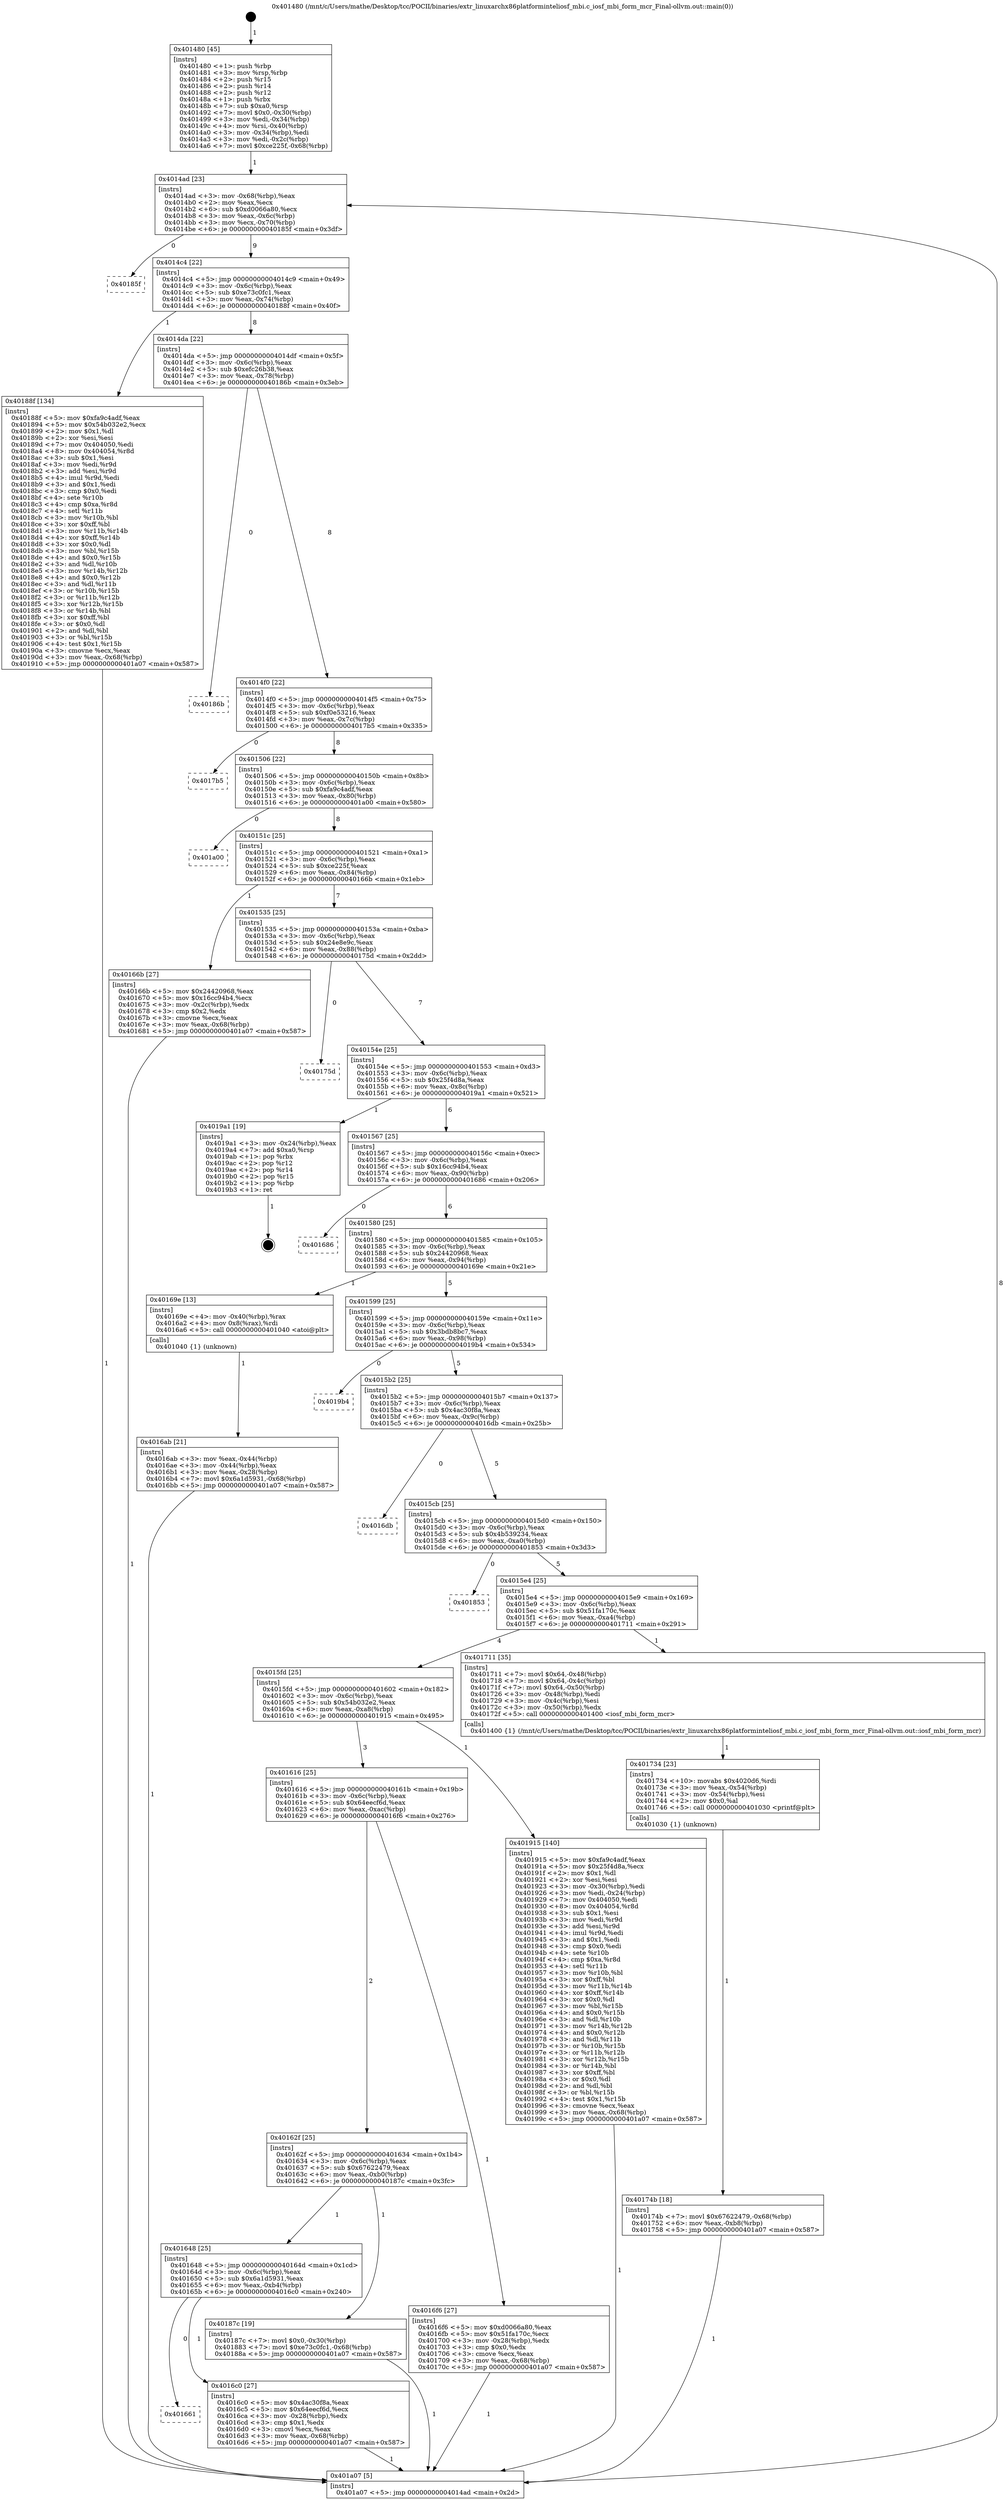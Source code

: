 digraph "0x401480" {
  label = "0x401480 (/mnt/c/Users/mathe/Desktop/tcc/POCII/binaries/extr_linuxarchx86platforminteliosf_mbi.c_iosf_mbi_form_mcr_Final-ollvm.out::main(0))"
  labelloc = "t"
  node[shape=record]

  Entry [label="",width=0.3,height=0.3,shape=circle,fillcolor=black,style=filled]
  "0x4014ad" [label="{
     0x4014ad [23]\l
     | [instrs]\l
     &nbsp;&nbsp;0x4014ad \<+3\>: mov -0x68(%rbp),%eax\l
     &nbsp;&nbsp;0x4014b0 \<+2\>: mov %eax,%ecx\l
     &nbsp;&nbsp;0x4014b2 \<+6\>: sub $0xd0066a80,%ecx\l
     &nbsp;&nbsp;0x4014b8 \<+3\>: mov %eax,-0x6c(%rbp)\l
     &nbsp;&nbsp;0x4014bb \<+3\>: mov %ecx,-0x70(%rbp)\l
     &nbsp;&nbsp;0x4014be \<+6\>: je 000000000040185f \<main+0x3df\>\l
  }"]
  "0x40185f" [label="{
     0x40185f\l
  }", style=dashed]
  "0x4014c4" [label="{
     0x4014c4 [22]\l
     | [instrs]\l
     &nbsp;&nbsp;0x4014c4 \<+5\>: jmp 00000000004014c9 \<main+0x49\>\l
     &nbsp;&nbsp;0x4014c9 \<+3\>: mov -0x6c(%rbp),%eax\l
     &nbsp;&nbsp;0x4014cc \<+5\>: sub $0xe73c0fc1,%eax\l
     &nbsp;&nbsp;0x4014d1 \<+3\>: mov %eax,-0x74(%rbp)\l
     &nbsp;&nbsp;0x4014d4 \<+6\>: je 000000000040188f \<main+0x40f\>\l
  }"]
  Exit [label="",width=0.3,height=0.3,shape=circle,fillcolor=black,style=filled,peripheries=2]
  "0x40188f" [label="{
     0x40188f [134]\l
     | [instrs]\l
     &nbsp;&nbsp;0x40188f \<+5\>: mov $0xfa9c4adf,%eax\l
     &nbsp;&nbsp;0x401894 \<+5\>: mov $0x54b032e2,%ecx\l
     &nbsp;&nbsp;0x401899 \<+2\>: mov $0x1,%dl\l
     &nbsp;&nbsp;0x40189b \<+2\>: xor %esi,%esi\l
     &nbsp;&nbsp;0x40189d \<+7\>: mov 0x404050,%edi\l
     &nbsp;&nbsp;0x4018a4 \<+8\>: mov 0x404054,%r8d\l
     &nbsp;&nbsp;0x4018ac \<+3\>: sub $0x1,%esi\l
     &nbsp;&nbsp;0x4018af \<+3\>: mov %edi,%r9d\l
     &nbsp;&nbsp;0x4018b2 \<+3\>: add %esi,%r9d\l
     &nbsp;&nbsp;0x4018b5 \<+4\>: imul %r9d,%edi\l
     &nbsp;&nbsp;0x4018b9 \<+3\>: and $0x1,%edi\l
     &nbsp;&nbsp;0x4018bc \<+3\>: cmp $0x0,%edi\l
     &nbsp;&nbsp;0x4018bf \<+4\>: sete %r10b\l
     &nbsp;&nbsp;0x4018c3 \<+4\>: cmp $0xa,%r8d\l
     &nbsp;&nbsp;0x4018c7 \<+4\>: setl %r11b\l
     &nbsp;&nbsp;0x4018cb \<+3\>: mov %r10b,%bl\l
     &nbsp;&nbsp;0x4018ce \<+3\>: xor $0xff,%bl\l
     &nbsp;&nbsp;0x4018d1 \<+3\>: mov %r11b,%r14b\l
     &nbsp;&nbsp;0x4018d4 \<+4\>: xor $0xff,%r14b\l
     &nbsp;&nbsp;0x4018d8 \<+3\>: xor $0x0,%dl\l
     &nbsp;&nbsp;0x4018db \<+3\>: mov %bl,%r15b\l
     &nbsp;&nbsp;0x4018de \<+4\>: and $0x0,%r15b\l
     &nbsp;&nbsp;0x4018e2 \<+3\>: and %dl,%r10b\l
     &nbsp;&nbsp;0x4018e5 \<+3\>: mov %r14b,%r12b\l
     &nbsp;&nbsp;0x4018e8 \<+4\>: and $0x0,%r12b\l
     &nbsp;&nbsp;0x4018ec \<+3\>: and %dl,%r11b\l
     &nbsp;&nbsp;0x4018ef \<+3\>: or %r10b,%r15b\l
     &nbsp;&nbsp;0x4018f2 \<+3\>: or %r11b,%r12b\l
     &nbsp;&nbsp;0x4018f5 \<+3\>: xor %r12b,%r15b\l
     &nbsp;&nbsp;0x4018f8 \<+3\>: or %r14b,%bl\l
     &nbsp;&nbsp;0x4018fb \<+3\>: xor $0xff,%bl\l
     &nbsp;&nbsp;0x4018fe \<+3\>: or $0x0,%dl\l
     &nbsp;&nbsp;0x401901 \<+2\>: and %dl,%bl\l
     &nbsp;&nbsp;0x401903 \<+3\>: or %bl,%r15b\l
     &nbsp;&nbsp;0x401906 \<+4\>: test $0x1,%r15b\l
     &nbsp;&nbsp;0x40190a \<+3\>: cmovne %ecx,%eax\l
     &nbsp;&nbsp;0x40190d \<+3\>: mov %eax,-0x68(%rbp)\l
     &nbsp;&nbsp;0x401910 \<+5\>: jmp 0000000000401a07 \<main+0x587\>\l
  }"]
  "0x4014da" [label="{
     0x4014da [22]\l
     | [instrs]\l
     &nbsp;&nbsp;0x4014da \<+5\>: jmp 00000000004014df \<main+0x5f\>\l
     &nbsp;&nbsp;0x4014df \<+3\>: mov -0x6c(%rbp),%eax\l
     &nbsp;&nbsp;0x4014e2 \<+5\>: sub $0xefc26b38,%eax\l
     &nbsp;&nbsp;0x4014e7 \<+3\>: mov %eax,-0x78(%rbp)\l
     &nbsp;&nbsp;0x4014ea \<+6\>: je 000000000040186b \<main+0x3eb\>\l
  }"]
  "0x40174b" [label="{
     0x40174b [18]\l
     | [instrs]\l
     &nbsp;&nbsp;0x40174b \<+7\>: movl $0x67622479,-0x68(%rbp)\l
     &nbsp;&nbsp;0x401752 \<+6\>: mov %eax,-0xb8(%rbp)\l
     &nbsp;&nbsp;0x401758 \<+5\>: jmp 0000000000401a07 \<main+0x587\>\l
  }"]
  "0x40186b" [label="{
     0x40186b\l
  }", style=dashed]
  "0x4014f0" [label="{
     0x4014f0 [22]\l
     | [instrs]\l
     &nbsp;&nbsp;0x4014f0 \<+5\>: jmp 00000000004014f5 \<main+0x75\>\l
     &nbsp;&nbsp;0x4014f5 \<+3\>: mov -0x6c(%rbp),%eax\l
     &nbsp;&nbsp;0x4014f8 \<+5\>: sub $0xf0e53216,%eax\l
     &nbsp;&nbsp;0x4014fd \<+3\>: mov %eax,-0x7c(%rbp)\l
     &nbsp;&nbsp;0x401500 \<+6\>: je 00000000004017b5 \<main+0x335\>\l
  }"]
  "0x401734" [label="{
     0x401734 [23]\l
     | [instrs]\l
     &nbsp;&nbsp;0x401734 \<+10\>: movabs $0x4020d6,%rdi\l
     &nbsp;&nbsp;0x40173e \<+3\>: mov %eax,-0x54(%rbp)\l
     &nbsp;&nbsp;0x401741 \<+3\>: mov -0x54(%rbp),%esi\l
     &nbsp;&nbsp;0x401744 \<+2\>: mov $0x0,%al\l
     &nbsp;&nbsp;0x401746 \<+5\>: call 0000000000401030 \<printf@plt\>\l
     | [calls]\l
     &nbsp;&nbsp;0x401030 \{1\} (unknown)\l
  }"]
  "0x4017b5" [label="{
     0x4017b5\l
  }", style=dashed]
  "0x401506" [label="{
     0x401506 [22]\l
     | [instrs]\l
     &nbsp;&nbsp;0x401506 \<+5\>: jmp 000000000040150b \<main+0x8b\>\l
     &nbsp;&nbsp;0x40150b \<+3\>: mov -0x6c(%rbp),%eax\l
     &nbsp;&nbsp;0x40150e \<+5\>: sub $0xfa9c4adf,%eax\l
     &nbsp;&nbsp;0x401513 \<+3\>: mov %eax,-0x80(%rbp)\l
     &nbsp;&nbsp;0x401516 \<+6\>: je 0000000000401a00 \<main+0x580\>\l
  }"]
  "0x401661" [label="{
     0x401661\l
  }", style=dashed]
  "0x401a00" [label="{
     0x401a00\l
  }", style=dashed]
  "0x40151c" [label="{
     0x40151c [25]\l
     | [instrs]\l
     &nbsp;&nbsp;0x40151c \<+5\>: jmp 0000000000401521 \<main+0xa1\>\l
     &nbsp;&nbsp;0x401521 \<+3\>: mov -0x6c(%rbp),%eax\l
     &nbsp;&nbsp;0x401524 \<+5\>: sub $0xce225f,%eax\l
     &nbsp;&nbsp;0x401529 \<+6\>: mov %eax,-0x84(%rbp)\l
     &nbsp;&nbsp;0x40152f \<+6\>: je 000000000040166b \<main+0x1eb\>\l
  }"]
  "0x4016c0" [label="{
     0x4016c0 [27]\l
     | [instrs]\l
     &nbsp;&nbsp;0x4016c0 \<+5\>: mov $0x4ac30f8a,%eax\l
     &nbsp;&nbsp;0x4016c5 \<+5\>: mov $0x64eecf6d,%ecx\l
     &nbsp;&nbsp;0x4016ca \<+3\>: mov -0x28(%rbp),%edx\l
     &nbsp;&nbsp;0x4016cd \<+3\>: cmp $0x1,%edx\l
     &nbsp;&nbsp;0x4016d0 \<+3\>: cmovl %ecx,%eax\l
     &nbsp;&nbsp;0x4016d3 \<+3\>: mov %eax,-0x68(%rbp)\l
     &nbsp;&nbsp;0x4016d6 \<+5\>: jmp 0000000000401a07 \<main+0x587\>\l
  }"]
  "0x40166b" [label="{
     0x40166b [27]\l
     | [instrs]\l
     &nbsp;&nbsp;0x40166b \<+5\>: mov $0x24420968,%eax\l
     &nbsp;&nbsp;0x401670 \<+5\>: mov $0x16cc94b4,%ecx\l
     &nbsp;&nbsp;0x401675 \<+3\>: mov -0x2c(%rbp),%edx\l
     &nbsp;&nbsp;0x401678 \<+3\>: cmp $0x2,%edx\l
     &nbsp;&nbsp;0x40167b \<+3\>: cmovne %ecx,%eax\l
     &nbsp;&nbsp;0x40167e \<+3\>: mov %eax,-0x68(%rbp)\l
     &nbsp;&nbsp;0x401681 \<+5\>: jmp 0000000000401a07 \<main+0x587\>\l
  }"]
  "0x401535" [label="{
     0x401535 [25]\l
     | [instrs]\l
     &nbsp;&nbsp;0x401535 \<+5\>: jmp 000000000040153a \<main+0xba\>\l
     &nbsp;&nbsp;0x40153a \<+3\>: mov -0x6c(%rbp),%eax\l
     &nbsp;&nbsp;0x40153d \<+5\>: sub $0x24e8e9c,%eax\l
     &nbsp;&nbsp;0x401542 \<+6\>: mov %eax,-0x88(%rbp)\l
     &nbsp;&nbsp;0x401548 \<+6\>: je 000000000040175d \<main+0x2dd\>\l
  }"]
  "0x401a07" [label="{
     0x401a07 [5]\l
     | [instrs]\l
     &nbsp;&nbsp;0x401a07 \<+5\>: jmp 00000000004014ad \<main+0x2d\>\l
  }"]
  "0x401480" [label="{
     0x401480 [45]\l
     | [instrs]\l
     &nbsp;&nbsp;0x401480 \<+1\>: push %rbp\l
     &nbsp;&nbsp;0x401481 \<+3\>: mov %rsp,%rbp\l
     &nbsp;&nbsp;0x401484 \<+2\>: push %r15\l
     &nbsp;&nbsp;0x401486 \<+2\>: push %r14\l
     &nbsp;&nbsp;0x401488 \<+2\>: push %r12\l
     &nbsp;&nbsp;0x40148a \<+1\>: push %rbx\l
     &nbsp;&nbsp;0x40148b \<+7\>: sub $0xa0,%rsp\l
     &nbsp;&nbsp;0x401492 \<+7\>: movl $0x0,-0x30(%rbp)\l
     &nbsp;&nbsp;0x401499 \<+3\>: mov %edi,-0x34(%rbp)\l
     &nbsp;&nbsp;0x40149c \<+4\>: mov %rsi,-0x40(%rbp)\l
     &nbsp;&nbsp;0x4014a0 \<+3\>: mov -0x34(%rbp),%edi\l
     &nbsp;&nbsp;0x4014a3 \<+3\>: mov %edi,-0x2c(%rbp)\l
     &nbsp;&nbsp;0x4014a6 \<+7\>: movl $0xce225f,-0x68(%rbp)\l
  }"]
  "0x401648" [label="{
     0x401648 [25]\l
     | [instrs]\l
     &nbsp;&nbsp;0x401648 \<+5\>: jmp 000000000040164d \<main+0x1cd\>\l
     &nbsp;&nbsp;0x40164d \<+3\>: mov -0x6c(%rbp),%eax\l
     &nbsp;&nbsp;0x401650 \<+5\>: sub $0x6a1d5931,%eax\l
     &nbsp;&nbsp;0x401655 \<+6\>: mov %eax,-0xb4(%rbp)\l
     &nbsp;&nbsp;0x40165b \<+6\>: je 00000000004016c0 \<main+0x240\>\l
  }"]
  "0x40175d" [label="{
     0x40175d\l
  }", style=dashed]
  "0x40154e" [label="{
     0x40154e [25]\l
     | [instrs]\l
     &nbsp;&nbsp;0x40154e \<+5\>: jmp 0000000000401553 \<main+0xd3\>\l
     &nbsp;&nbsp;0x401553 \<+3\>: mov -0x6c(%rbp),%eax\l
     &nbsp;&nbsp;0x401556 \<+5\>: sub $0x25f4d8a,%eax\l
     &nbsp;&nbsp;0x40155b \<+6\>: mov %eax,-0x8c(%rbp)\l
     &nbsp;&nbsp;0x401561 \<+6\>: je 00000000004019a1 \<main+0x521\>\l
  }"]
  "0x40187c" [label="{
     0x40187c [19]\l
     | [instrs]\l
     &nbsp;&nbsp;0x40187c \<+7\>: movl $0x0,-0x30(%rbp)\l
     &nbsp;&nbsp;0x401883 \<+7\>: movl $0xe73c0fc1,-0x68(%rbp)\l
     &nbsp;&nbsp;0x40188a \<+5\>: jmp 0000000000401a07 \<main+0x587\>\l
  }"]
  "0x4019a1" [label="{
     0x4019a1 [19]\l
     | [instrs]\l
     &nbsp;&nbsp;0x4019a1 \<+3\>: mov -0x24(%rbp),%eax\l
     &nbsp;&nbsp;0x4019a4 \<+7\>: add $0xa0,%rsp\l
     &nbsp;&nbsp;0x4019ab \<+1\>: pop %rbx\l
     &nbsp;&nbsp;0x4019ac \<+2\>: pop %r12\l
     &nbsp;&nbsp;0x4019ae \<+2\>: pop %r14\l
     &nbsp;&nbsp;0x4019b0 \<+2\>: pop %r15\l
     &nbsp;&nbsp;0x4019b2 \<+1\>: pop %rbp\l
     &nbsp;&nbsp;0x4019b3 \<+1\>: ret\l
  }"]
  "0x401567" [label="{
     0x401567 [25]\l
     | [instrs]\l
     &nbsp;&nbsp;0x401567 \<+5\>: jmp 000000000040156c \<main+0xec\>\l
     &nbsp;&nbsp;0x40156c \<+3\>: mov -0x6c(%rbp),%eax\l
     &nbsp;&nbsp;0x40156f \<+5\>: sub $0x16cc94b4,%eax\l
     &nbsp;&nbsp;0x401574 \<+6\>: mov %eax,-0x90(%rbp)\l
     &nbsp;&nbsp;0x40157a \<+6\>: je 0000000000401686 \<main+0x206\>\l
  }"]
  "0x40162f" [label="{
     0x40162f [25]\l
     | [instrs]\l
     &nbsp;&nbsp;0x40162f \<+5\>: jmp 0000000000401634 \<main+0x1b4\>\l
     &nbsp;&nbsp;0x401634 \<+3\>: mov -0x6c(%rbp),%eax\l
     &nbsp;&nbsp;0x401637 \<+5\>: sub $0x67622479,%eax\l
     &nbsp;&nbsp;0x40163c \<+6\>: mov %eax,-0xb0(%rbp)\l
     &nbsp;&nbsp;0x401642 \<+6\>: je 000000000040187c \<main+0x3fc\>\l
  }"]
  "0x401686" [label="{
     0x401686\l
  }", style=dashed]
  "0x401580" [label="{
     0x401580 [25]\l
     | [instrs]\l
     &nbsp;&nbsp;0x401580 \<+5\>: jmp 0000000000401585 \<main+0x105\>\l
     &nbsp;&nbsp;0x401585 \<+3\>: mov -0x6c(%rbp),%eax\l
     &nbsp;&nbsp;0x401588 \<+5\>: sub $0x24420968,%eax\l
     &nbsp;&nbsp;0x40158d \<+6\>: mov %eax,-0x94(%rbp)\l
     &nbsp;&nbsp;0x401593 \<+6\>: je 000000000040169e \<main+0x21e\>\l
  }"]
  "0x4016f6" [label="{
     0x4016f6 [27]\l
     | [instrs]\l
     &nbsp;&nbsp;0x4016f6 \<+5\>: mov $0xd0066a80,%eax\l
     &nbsp;&nbsp;0x4016fb \<+5\>: mov $0x51fa170c,%ecx\l
     &nbsp;&nbsp;0x401700 \<+3\>: mov -0x28(%rbp),%edx\l
     &nbsp;&nbsp;0x401703 \<+3\>: cmp $0x0,%edx\l
     &nbsp;&nbsp;0x401706 \<+3\>: cmove %ecx,%eax\l
     &nbsp;&nbsp;0x401709 \<+3\>: mov %eax,-0x68(%rbp)\l
     &nbsp;&nbsp;0x40170c \<+5\>: jmp 0000000000401a07 \<main+0x587\>\l
  }"]
  "0x40169e" [label="{
     0x40169e [13]\l
     | [instrs]\l
     &nbsp;&nbsp;0x40169e \<+4\>: mov -0x40(%rbp),%rax\l
     &nbsp;&nbsp;0x4016a2 \<+4\>: mov 0x8(%rax),%rdi\l
     &nbsp;&nbsp;0x4016a6 \<+5\>: call 0000000000401040 \<atoi@plt\>\l
     | [calls]\l
     &nbsp;&nbsp;0x401040 \{1\} (unknown)\l
  }"]
  "0x401599" [label="{
     0x401599 [25]\l
     | [instrs]\l
     &nbsp;&nbsp;0x401599 \<+5\>: jmp 000000000040159e \<main+0x11e\>\l
     &nbsp;&nbsp;0x40159e \<+3\>: mov -0x6c(%rbp),%eax\l
     &nbsp;&nbsp;0x4015a1 \<+5\>: sub $0x3bdb8bc7,%eax\l
     &nbsp;&nbsp;0x4015a6 \<+6\>: mov %eax,-0x98(%rbp)\l
     &nbsp;&nbsp;0x4015ac \<+6\>: je 00000000004019b4 \<main+0x534\>\l
  }"]
  "0x4016ab" [label="{
     0x4016ab [21]\l
     | [instrs]\l
     &nbsp;&nbsp;0x4016ab \<+3\>: mov %eax,-0x44(%rbp)\l
     &nbsp;&nbsp;0x4016ae \<+3\>: mov -0x44(%rbp),%eax\l
     &nbsp;&nbsp;0x4016b1 \<+3\>: mov %eax,-0x28(%rbp)\l
     &nbsp;&nbsp;0x4016b4 \<+7\>: movl $0x6a1d5931,-0x68(%rbp)\l
     &nbsp;&nbsp;0x4016bb \<+5\>: jmp 0000000000401a07 \<main+0x587\>\l
  }"]
  "0x401616" [label="{
     0x401616 [25]\l
     | [instrs]\l
     &nbsp;&nbsp;0x401616 \<+5\>: jmp 000000000040161b \<main+0x19b\>\l
     &nbsp;&nbsp;0x40161b \<+3\>: mov -0x6c(%rbp),%eax\l
     &nbsp;&nbsp;0x40161e \<+5\>: sub $0x64eecf6d,%eax\l
     &nbsp;&nbsp;0x401623 \<+6\>: mov %eax,-0xac(%rbp)\l
     &nbsp;&nbsp;0x401629 \<+6\>: je 00000000004016f6 \<main+0x276\>\l
  }"]
  "0x4019b4" [label="{
     0x4019b4\l
  }", style=dashed]
  "0x4015b2" [label="{
     0x4015b2 [25]\l
     | [instrs]\l
     &nbsp;&nbsp;0x4015b2 \<+5\>: jmp 00000000004015b7 \<main+0x137\>\l
     &nbsp;&nbsp;0x4015b7 \<+3\>: mov -0x6c(%rbp),%eax\l
     &nbsp;&nbsp;0x4015ba \<+5\>: sub $0x4ac30f8a,%eax\l
     &nbsp;&nbsp;0x4015bf \<+6\>: mov %eax,-0x9c(%rbp)\l
     &nbsp;&nbsp;0x4015c5 \<+6\>: je 00000000004016db \<main+0x25b\>\l
  }"]
  "0x401915" [label="{
     0x401915 [140]\l
     | [instrs]\l
     &nbsp;&nbsp;0x401915 \<+5\>: mov $0xfa9c4adf,%eax\l
     &nbsp;&nbsp;0x40191a \<+5\>: mov $0x25f4d8a,%ecx\l
     &nbsp;&nbsp;0x40191f \<+2\>: mov $0x1,%dl\l
     &nbsp;&nbsp;0x401921 \<+2\>: xor %esi,%esi\l
     &nbsp;&nbsp;0x401923 \<+3\>: mov -0x30(%rbp),%edi\l
     &nbsp;&nbsp;0x401926 \<+3\>: mov %edi,-0x24(%rbp)\l
     &nbsp;&nbsp;0x401929 \<+7\>: mov 0x404050,%edi\l
     &nbsp;&nbsp;0x401930 \<+8\>: mov 0x404054,%r8d\l
     &nbsp;&nbsp;0x401938 \<+3\>: sub $0x1,%esi\l
     &nbsp;&nbsp;0x40193b \<+3\>: mov %edi,%r9d\l
     &nbsp;&nbsp;0x40193e \<+3\>: add %esi,%r9d\l
     &nbsp;&nbsp;0x401941 \<+4\>: imul %r9d,%edi\l
     &nbsp;&nbsp;0x401945 \<+3\>: and $0x1,%edi\l
     &nbsp;&nbsp;0x401948 \<+3\>: cmp $0x0,%edi\l
     &nbsp;&nbsp;0x40194b \<+4\>: sete %r10b\l
     &nbsp;&nbsp;0x40194f \<+4\>: cmp $0xa,%r8d\l
     &nbsp;&nbsp;0x401953 \<+4\>: setl %r11b\l
     &nbsp;&nbsp;0x401957 \<+3\>: mov %r10b,%bl\l
     &nbsp;&nbsp;0x40195a \<+3\>: xor $0xff,%bl\l
     &nbsp;&nbsp;0x40195d \<+3\>: mov %r11b,%r14b\l
     &nbsp;&nbsp;0x401960 \<+4\>: xor $0xff,%r14b\l
     &nbsp;&nbsp;0x401964 \<+3\>: xor $0x0,%dl\l
     &nbsp;&nbsp;0x401967 \<+3\>: mov %bl,%r15b\l
     &nbsp;&nbsp;0x40196a \<+4\>: and $0x0,%r15b\l
     &nbsp;&nbsp;0x40196e \<+3\>: and %dl,%r10b\l
     &nbsp;&nbsp;0x401971 \<+3\>: mov %r14b,%r12b\l
     &nbsp;&nbsp;0x401974 \<+4\>: and $0x0,%r12b\l
     &nbsp;&nbsp;0x401978 \<+3\>: and %dl,%r11b\l
     &nbsp;&nbsp;0x40197b \<+3\>: or %r10b,%r15b\l
     &nbsp;&nbsp;0x40197e \<+3\>: or %r11b,%r12b\l
     &nbsp;&nbsp;0x401981 \<+3\>: xor %r12b,%r15b\l
     &nbsp;&nbsp;0x401984 \<+3\>: or %r14b,%bl\l
     &nbsp;&nbsp;0x401987 \<+3\>: xor $0xff,%bl\l
     &nbsp;&nbsp;0x40198a \<+3\>: or $0x0,%dl\l
     &nbsp;&nbsp;0x40198d \<+2\>: and %dl,%bl\l
     &nbsp;&nbsp;0x40198f \<+3\>: or %bl,%r15b\l
     &nbsp;&nbsp;0x401992 \<+4\>: test $0x1,%r15b\l
     &nbsp;&nbsp;0x401996 \<+3\>: cmovne %ecx,%eax\l
     &nbsp;&nbsp;0x401999 \<+3\>: mov %eax,-0x68(%rbp)\l
     &nbsp;&nbsp;0x40199c \<+5\>: jmp 0000000000401a07 \<main+0x587\>\l
  }"]
  "0x4016db" [label="{
     0x4016db\l
  }", style=dashed]
  "0x4015cb" [label="{
     0x4015cb [25]\l
     | [instrs]\l
     &nbsp;&nbsp;0x4015cb \<+5\>: jmp 00000000004015d0 \<main+0x150\>\l
     &nbsp;&nbsp;0x4015d0 \<+3\>: mov -0x6c(%rbp),%eax\l
     &nbsp;&nbsp;0x4015d3 \<+5\>: sub $0x4b539234,%eax\l
     &nbsp;&nbsp;0x4015d8 \<+6\>: mov %eax,-0xa0(%rbp)\l
     &nbsp;&nbsp;0x4015de \<+6\>: je 0000000000401853 \<main+0x3d3\>\l
  }"]
  "0x4015fd" [label="{
     0x4015fd [25]\l
     | [instrs]\l
     &nbsp;&nbsp;0x4015fd \<+5\>: jmp 0000000000401602 \<main+0x182\>\l
     &nbsp;&nbsp;0x401602 \<+3\>: mov -0x6c(%rbp),%eax\l
     &nbsp;&nbsp;0x401605 \<+5\>: sub $0x54b032e2,%eax\l
     &nbsp;&nbsp;0x40160a \<+6\>: mov %eax,-0xa8(%rbp)\l
     &nbsp;&nbsp;0x401610 \<+6\>: je 0000000000401915 \<main+0x495\>\l
  }"]
  "0x401853" [label="{
     0x401853\l
  }", style=dashed]
  "0x4015e4" [label="{
     0x4015e4 [25]\l
     | [instrs]\l
     &nbsp;&nbsp;0x4015e4 \<+5\>: jmp 00000000004015e9 \<main+0x169\>\l
     &nbsp;&nbsp;0x4015e9 \<+3\>: mov -0x6c(%rbp),%eax\l
     &nbsp;&nbsp;0x4015ec \<+5\>: sub $0x51fa170c,%eax\l
     &nbsp;&nbsp;0x4015f1 \<+6\>: mov %eax,-0xa4(%rbp)\l
     &nbsp;&nbsp;0x4015f7 \<+6\>: je 0000000000401711 \<main+0x291\>\l
  }"]
  "0x401711" [label="{
     0x401711 [35]\l
     | [instrs]\l
     &nbsp;&nbsp;0x401711 \<+7\>: movl $0x64,-0x48(%rbp)\l
     &nbsp;&nbsp;0x401718 \<+7\>: movl $0x64,-0x4c(%rbp)\l
     &nbsp;&nbsp;0x40171f \<+7\>: movl $0x64,-0x50(%rbp)\l
     &nbsp;&nbsp;0x401726 \<+3\>: mov -0x48(%rbp),%edi\l
     &nbsp;&nbsp;0x401729 \<+3\>: mov -0x4c(%rbp),%esi\l
     &nbsp;&nbsp;0x40172c \<+3\>: mov -0x50(%rbp),%edx\l
     &nbsp;&nbsp;0x40172f \<+5\>: call 0000000000401400 \<iosf_mbi_form_mcr\>\l
     | [calls]\l
     &nbsp;&nbsp;0x401400 \{1\} (/mnt/c/Users/mathe/Desktop/tcc/POCII/binaries/extr_linuxarchx86platforminteliosf_mbi.c_iosf_mbi_form_mcr_Final-ollvm.out::iosf_mbi_form_mcr)\l
  }"]
  Entry -> "0x401480" [label=" 1"]
  "0x4014ad" -> "0x40185f" [label=" 0"]
  "0x4014ad" -> "0x4014c4" [label=" 9"]
  "0x4019a1" -> Exit [label=" 1"]
  "0x4014c4" -> "0x40188f" [label=" 1"]
  "0x4014c4" -> "0x4014da" [label=" 8"]
  "0x401915" -> "0x401a07" [label=" 1"]
  "0x4014da" -> "0x40186b" [label=" 0"]
  "0x4014da" -> "0x4014f0" [label=" 8"]
  "0x40188f" -> "0x401a07" [label=" 1"]
  "0x4014f0" -> "0x4017b5" [label=" 0"]
  "0x4014f0" -> "0x401506" [label=" 8"]
  "0x40187c" -> "0x401a07" [label=" 1"]
  "0x401506" -> "0x401a00" [label=" 0"]
  "0x401506" -> "0x40151c" [label=" 8"]
  "0x40174b" -> "0x401a07" [label=" 1"]
  "0x40151c" -> "0x40166b" [label=" 1"]
  "0x40151c" -> "0x401535" [label=" 7"]
  "0x40166b" -> "0x401a07" [label=" 1"]
  "0x401480" -> "0x4014ad" [label=" 1"]
  "0x401a07" -> "0x4014ad" [label=" 8"]
  "0x401734" -> "0x40174b" [label=" 1"]
  "0x401535" -> "0x40175d" [label=" 0"]
  "0x401535" -> "0x40154e" [label=" 7"]
  "0x4016f6" -> "0x401a07" [label=" 1"]
  "0x40154e" -> "0x4019a1" [label=" 1"]
  "0x40154e" -> "0x401567" [label=" 6"]
  "0x4016c0" -> "0x401a07" [label=" 1"]
  "0x401567" -> "0x401686" [label=" 0"]
  "0x401567" -> "0x401580" [label=" 6"]
  "0x401648" -> "0x4016c0" [label=" 1"]
  "0x401580" -> "0x40169e" [label=" 1"]
  "0x401580" -> "0x401599" [label=" 5"]
  "0x40169e" -> "0x4016ab" [label=" 1"]
  "0x4016ab" -> "0x401a07" [label=" 1"]
  "0x401711" -> "0x401734" [label=" 1"]
  "0x401599" -> "0x4019b4" [label=" 0"]
  "0x401599" -> "0x4015b2" [label=" 5"]
  "0x40162f" -> "0x40187c" [label=" 1"]
  "0x4015b2" -> "0x4016db" [label=" 0"]
  "0x4015b2" -> "0x4015cb" [label=" 5"]
  "0x401648" -> "0x401661" [label=" 0"]
  "0x4015cb" -> "0x401853" [label=" 0"]
  "0x4015cb" -> "0x4015e4" [label=" 5"]
  "0x401616" -> "0x4016f6" [label=" 1"]
  "0x4015e4" -> "0x401711" [label=" 1"]
  "0x4015e4" -> "0x4015fd" [label=" 4"]
  "0x401616" -> "0x40162f" [label=" 2"]
  "0x4015fd" -> "0x401915" [label=" 1"]
  "0x4015fd" -> "0x401616" [label=" 3"]
  "0x40162f" -> "0x401648" [label=" 1"]
}
